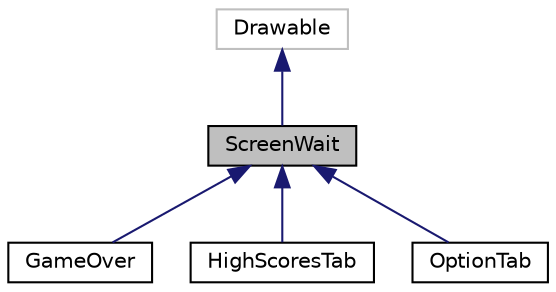 digraph "ScreenWait"
{
  edge [fontname="Helvetica",fontsize="10",labelfontname="Helvetica",labelfontsize="10"];
  node [fontname="Helvetica",fontsize="10",shape=record];
  Node1 [label="ScreenWait",height=0.2,width=0.4,color="black", fillcolor="grey75", style="filled", fontcolor="black"];
  Node2 -> Node1 [dir="back",color="midnightblue",fontsize="10",style="solid",fontname="Helvetica"];
  Node2 [label="Drawable",height=0.2,width=0.4,color="grey75", fillcolor="white", style="filled"];
  Node1 -> Node3 [dir="back",color="midnightblue",fontsize="10",style="solid",fontname="Helvetica"];
  Node3 [label="GameOver",height=0.2,width=0.4,color="black", fillcolor="white", style="filled",URL="$class_game_over.html",tooltip="classe permettant de gérer l&#39;écran de GameOver "];
  Node1 -> Node4 [dir="back",color="midnightblue",fontsize="10",style="solid",fontname="Helvetica"];
  Node4 [label="HighScoresTab",height=0.2,width=0.4,color="black", fillcolor="white", style="filled",URL="$class_high_scores_tab.html"];
  Node1 -> Node5 [dir="back",color="midnightblue",fontsize="10",style="solid",fontname="Helvetica"];
  Node5 [label="OptionTab",height=0.2,width=0.4,color="black", fillcolor="white", style="filled",URL="$class_option_tab.html",tooltip="classe pour la gestion de l&#39;écran d&#39;option "];
}
